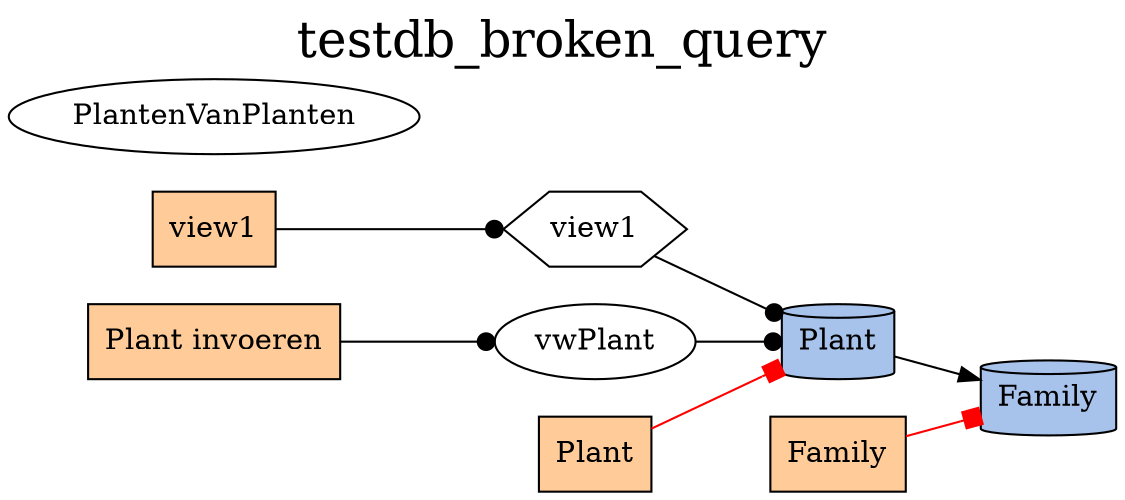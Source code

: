 digraph testdb_broken_query {
	graph [rankdir=LR]
	graph [fontsize=24 label=testdb_broken_query labelloc=top]
	2 [label=Family href="../Tables.html#00002" id=00002 tooltip="Family (Table)" fillcolor="#a7c3eb" shape=cylinder style=filled]
	6 [label=Plant href="../Tables.html#00006" id=00006 tooltip="Plant (Table)" fillcolor="#a7c3eb" shape=cylinder style=filled]
	10 [label=view1 href="../Tables.html#00010" id=00010 tooltip="view1 (View)" shape=hexagon]
	12 [label=PlantenVanPlanten href="../Queries.html#00012" id=00012 tooltip="PlantenVanPlanten (Query)" shape=ellipse]
	13 [label=vwPlant href="../Queries.html#00013" id=00013 tooltip="vwPlant (Query)" shape=ellipse]
	17 [label=Family href="../ControlsByForm.html#00017" id=00017 tooltip="Family (Form)" fillcolor="#ffcc99" shape=rect style=filled]
	22 [label=Plant href="../ControlsByForm.html#00022" id=00022 tooltip="Plant (Form)" fillcolor="#ffcc99" shape=rect style=filled]
	29 [label="Plant invoeren" href="../ControlsByForm.html#00029" id=00029 tooltip="Plant invoeren (Form)" fillcolor="#ffcc99" shape=rect style=filled]
	33 [label=view1 href="../ControlsByForm.html#00033" id=00033 tooltip="view1 (Form)" fillcolor="#ffcc99" shape=rect style=filled]
	6 -> 2 [edgetooltip="Plant -> Family"]
	10 -> 6 [arrowhead=dot edgetooltip="view1 -> Plant"]
	13 -> 6 [arrowhead=dot edgetooltip="vwPlant -> Plant"]
	17 -> 2 [arrowhead=box color=red edgetooltip="Family -> Family"]
	22 -> 6 [arrowhead=box color=red edgetooltip="Plant -> Plant"]
	29 -> 13 [arrowhead=dot edgetooltip="Plant invoeren -> vwPlant"]
	33 -> 10 [arrowhead=dot edgetooltip="view1 -> view1"]
}
